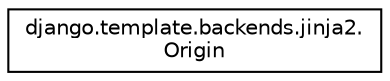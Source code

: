 digraph "Graphical Class Hierarchy"
{
 // LATEX_PDF_SIZE
  edge [fontname="Helvetica",fontsize="10",labelfontname="Helvetica",labelfontsize="10"];
  node [fontname="Helvetica",fontsize="10",shape=record];
  rankdir="LR";
  Node0 [label="django.template.backends.jinja2.\lOrigin",height=0.2,width=0.4,color="black", fillcolor="white", style="filled",URL="$classdjango_1_1template_1_1backends_1_1jinja2_1_1_origin.html",tooltip=" "];
}
